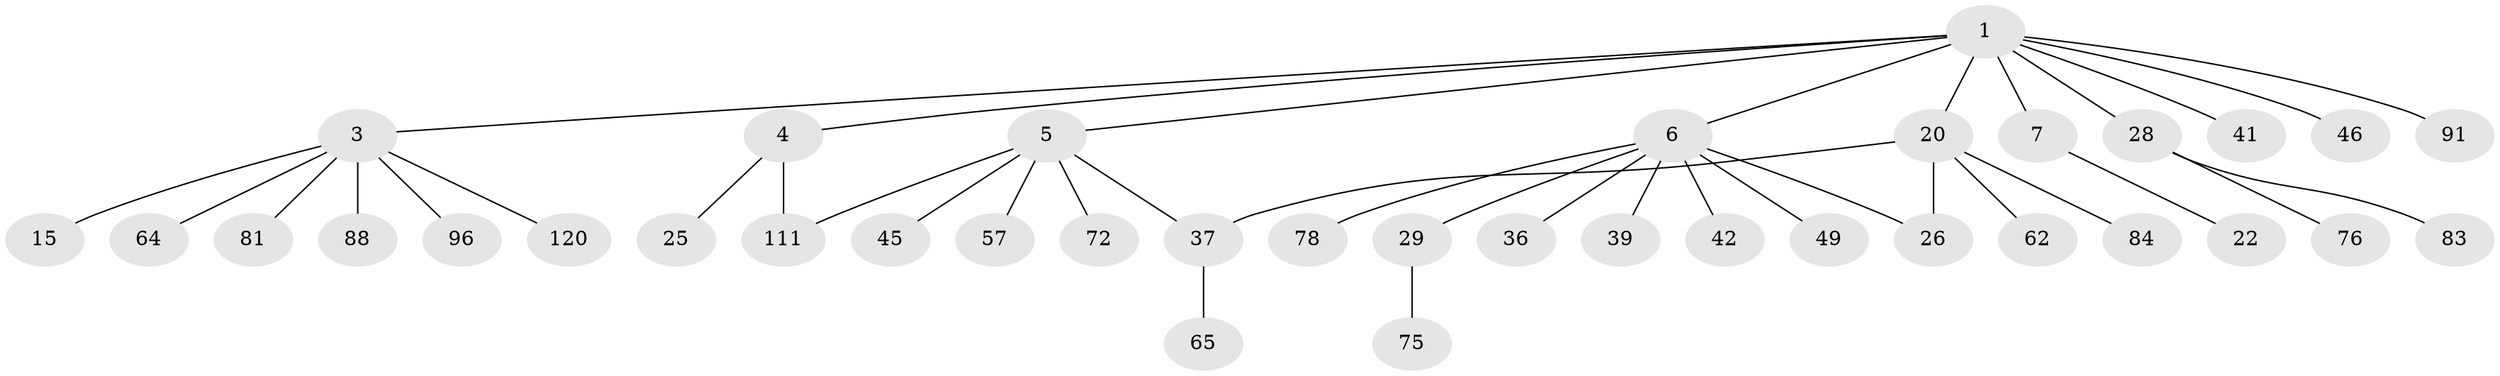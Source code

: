 // original degree distribution, {6: 0.032, 7: 0.008, 3: 0.16, 4: 0.056, 5: 0.016, 2: 0.272, 1: 0.456}
// Generated by graph-tools (version 1.1) at 2025/17/03/04/25 18:17:13]
// undirected, 37 vertices, 39 edges
graph export_dot {
graph [start="1"]
  node [color=gray90,style=filled];
  1 [super="+2+101"];
  3 [super="+48+82+9+23+27"];
  4 [super="+50+10+19+12+63"];
  5 [super="+11+59"];
  6 [super="+17+14+13"];
  7 [super="+38+40+8+79"];
  15 [super="+34+58"];
  20 [super="+30+77"];
  22 [super="+24"];
  25 [super="+33"];
  26 [super="+66"];
  28 [super="+60+31"];
  29 [super="+70+54+55"];
  36;
  37 [super="+56"];
  39;
  41;
  42;
  45;
  46 [super="+119+68"];
  49 [super="+122"];
  57 [super="+61+67"];
  62 [super="+113"];
  64 [super="+86+73"];
  65;
  72;
  75 [super="+123"];
  76;
  78 [super="+114"];
  81 [super="+85"];
  83;
  84 [super="+89+93"];
  88;
  91;
  96 [super="+104"];
  111;
  120;
  1 -- 4;
  1 -- 7;
  1 -- 20;
  1 -- 91;
  1 -- 3;
  1 -- 5;
  1 -- 6;
  1 -- 41;
  1 -- 28;
  1 -- 46;
  3 -- 81;
  3 -- 64;
  3 -- 96;
  3 -- 88;
  3 -- 120;
  3 -- 15;
  4 -- 111;
  4 -- 25;
  5 -- 37;
  5 -- 72;
  5 -- 57;
  5 -- 45;
  5 -- 111;
  6 -- 39;
  6 -- 42;
  6 -- 29;
  6 -- 78;
  6 -- 26;
  6 -- 36;
  6 -- 49;
  7 -- 22;
  20 -- 62;
  20 -- 84;
  20 -- 37;
  20 -- 26;
  28 -- 83;
  28 -- 76;
  29 -- 75;
  37 -- 65;
}
